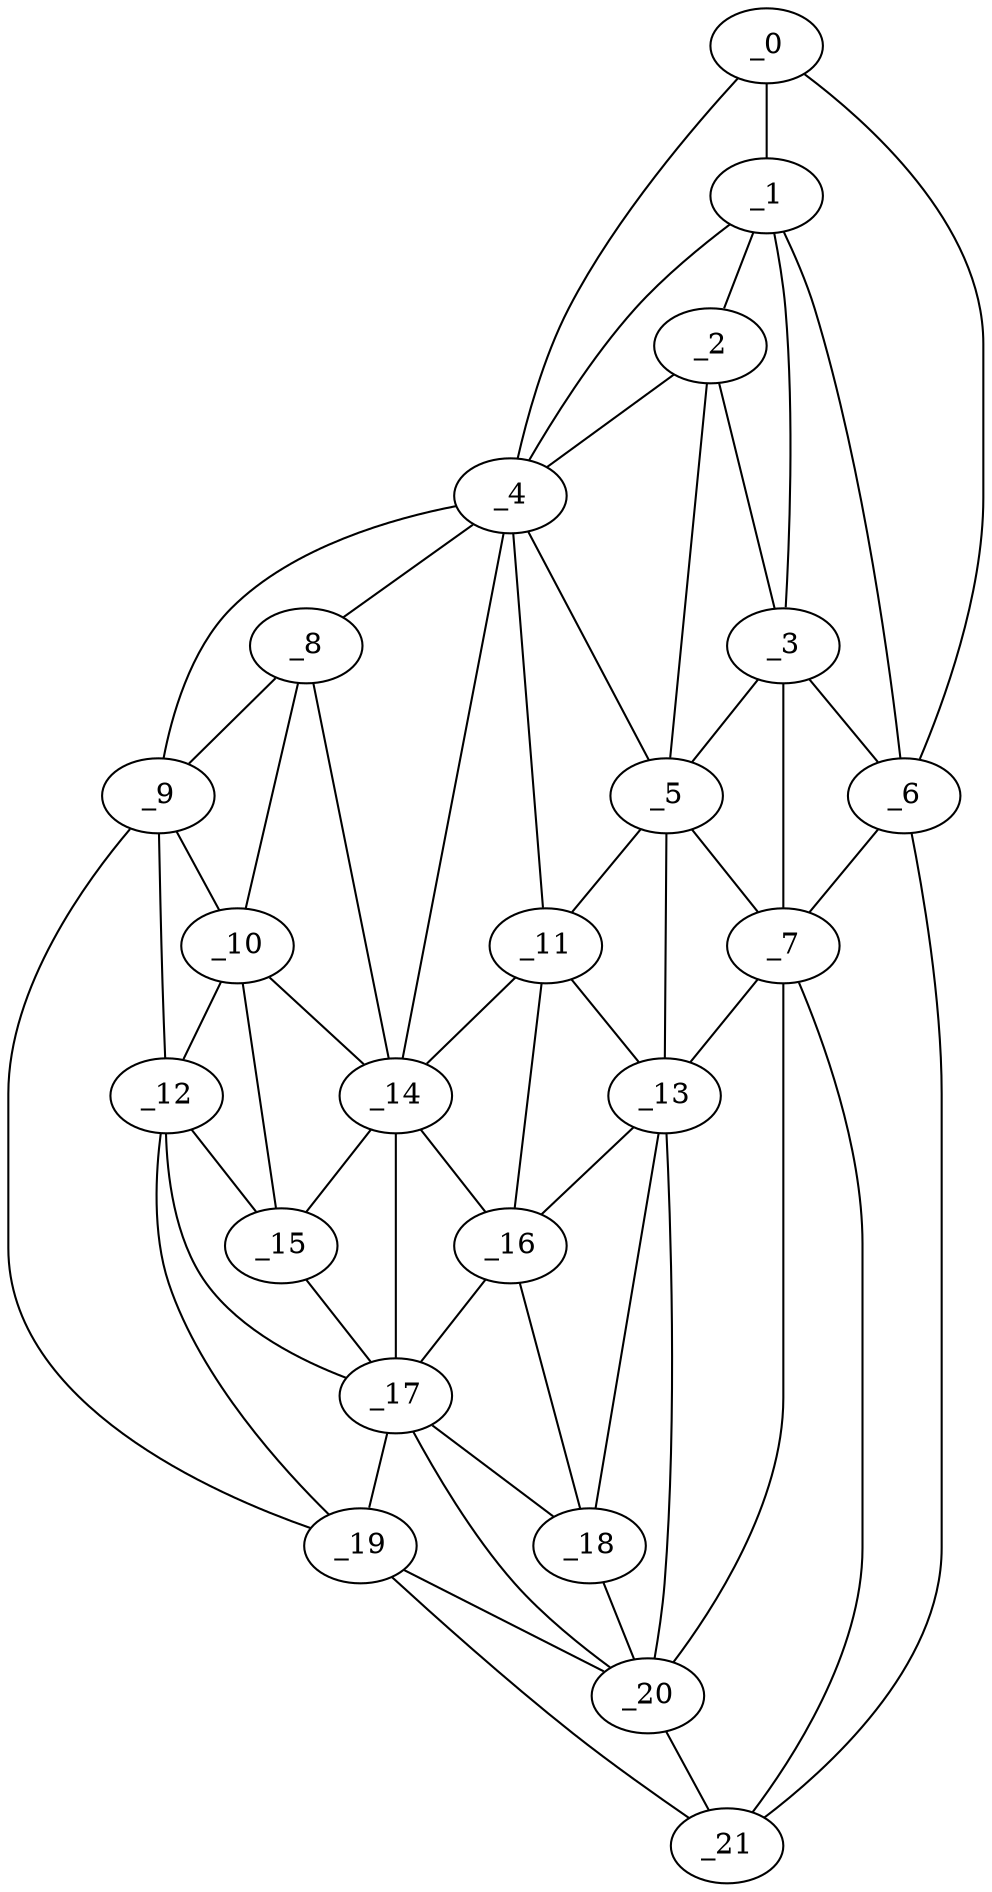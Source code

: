 graph "obj89__275.gxl" {
	_0	 [x=27,
		y=10];
	_1	 [x=37,
		y=25];
	_0 -- _1	 [valence=2];
	_4	 [x=50,
		y=96];
	_0 -- _4	 [valence=1];
	_6	 [x=57,
		y=5];
	_0 -- _6	 [valence=1];
	_2	 [x=41,
		y=31];
	_1 -- _2	 [valence=2];
	_3	 [x=44,
		y=26];
	_1 -- _3	 [valence=2];
	_1 -- _4	 [valence=2];
	_1 -- _6	 [valence=1];
	_2 -- _3	 [valence=1];
	_2 -- _4	 [valence=1];
	_5	 [x=53,
		y=35];
	_2 -- _5	 [valence=2];
	_3 -- _5	 [valence=2];
	_3 -- _6	 [valence=2];
	_7	 [x=63,
		y=16];
	_3 -- _7	 [valence=2];
	_4 -- _5	 [valence=2];
	_8	 [x=65,
		y=102];
	_4 -- _8	 [valence=1];
	_9	 [x=66,
		y=124];
	_4 -- _9	 [valence=1];
	_11	 [x=76,
		y=39];
	_4 -- _11	 [valence=2];
	_14	 [x=80,
		y=97];
	_4 -- _14	 [valence=1];
	_5 -- _7	 [valence=2];
	_5 -- _11	 [valence=2];
	_13	 [x=78,
		y=31];
	_5 -- _13	 [valence=2];
	_6 -- _7	 [valence=1];
	_21	 [x=104,
		y=12];
	_6 -- _21	 [valence=1];
	_7 -- _13	 [valence=1];
	_20	 [x=100,
		y=21];
	_7 -- _20	 [valence=2];
	_7 -- _21	 [valence=2];
	_8 -- _9	 [valence=1];
	_10	 [x=69,
		y=107];
	_8 -- _10	 [valence=2];
	_8 -- _14	 [valence=2];
	_9 -- _10	 [valence=2];
	_12	 [x=76,
		y=119];
	_9 -- _12	 [valence=1];
	_19	 [x=94,
		y=116];
	_9 -- _19	 [valence=1];
	_10 -- _12	 [valence=2];
	_10 -- _14	 [valence=1];
	_15	 [x=81,
		y=103];
	_10 -- _15	 [valence=2];
	_11 -- _13	 [valence=2];
	_11 -- _14	 [valence=2];
	_16	 [x=87,
		y=40];
	_11 -- _16	 [valence=1];
	_12 -- _15	 [valence=2];
	_17	 [x=92,
		y=108];
	_12 -- _17	 [valence=2];
	_12 -- _19	 [valence=2];
	_13 -- _16	 [valence=2];
	_18	 [x=94,
		y=32];
	_13 -- _18	 [valence=1];
	_13 -- _20	 [valence=2];
	_14 -- _15	 [valence=2];
	_14 -- _16	 [valence=2];
	_14 -- _17	 [valence=1];
	_15 -- _17	 [valence=2];
	_16 -- _17	 [valence=2];
	_16 -- _18	 [valence=2];
	_17 -- _18	 [valence=1];
	_17 -- _19	 [valence=1];
	_17 -- _20	 [valence=2];
	_18 -- _20	 [valence=2];
	_19 -- _20	 [valence=2];
	_19 -- _21	 [valence=1];
	_20 -- _21	 [valence=2];
}
